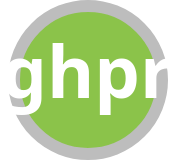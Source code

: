 <mxfile pages="1" version="11.2.5" type="device"><diagram id="kN4DT6v8E6TtKp9HoQQe" name="Page-1"><mxGraphModel dx="166" dy="148" grid="1" gridSize="1" guides="1" tooltips="1" connect="1" arrows="1" fold="1" page="1" pageScale="1" pageWidth="90" pageHeight="90" background="none" math="0" shadow="0"><root><mxCell id="0"/><mxCell id="1" parent="0"/><mxCell id="gzwJyYNc0iAKIhWvt0UC-1" value="" style="ellipse;whiteSpace=wrap;html=1;aspect=fixed;strokeWidth=6;strokeColor=#BDBDBD;fillColor=#8BC34A;" vertex="1" parent="1"><mxGeometry x="8" y="8" width="74" height="74" as="geometry"/></mxCell><mxCell id="gzwJyYNc0iAKIhWvt0UC-2" value="ghpr" style="text;html=1;strokeColor=none;fillColor=none;align=center;verticalAlign=middle;whiteSpace=wrap;rounded=0;fontFamily=Segoe UI;fontStyle=1;fontColor=#FFFFFF;fontSize=36;" vertex="1" parent="1"><mxGeometry x="2.5" y="19" width="83" height="42" as="geometry"/></mxCell></root></mxGraphModel></diagram></mxfile>